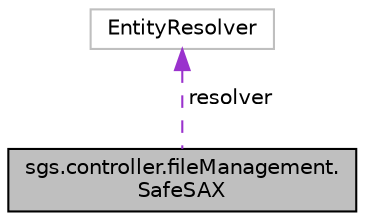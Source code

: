 digraph "sgs.controller.fileManagement.SafeSAX"
{
  edge [fontname="Helvetica",fontsize="10",labelfontname="Helvetica",labelfontsize="10"];
  node [fontname="Helvetica",fontsize="10",shape=record];
  Node1 [label="sgs.controller.fileManagement.\lSafeSAX",height=0.2,width=0.4,color="black", fillcolor="grey75", style="filled" fontcolor="black"];
  Node2 -> Node1 [dir="back",color="darkorchid3",fontsize="10",style="dashed",label=" resolver" ,fontname="Helvetica"];
  Node2 [label="EntityResolver",height=0.2,width=0.4,color="grey75", fillcolor="white", style="filled"];
}
